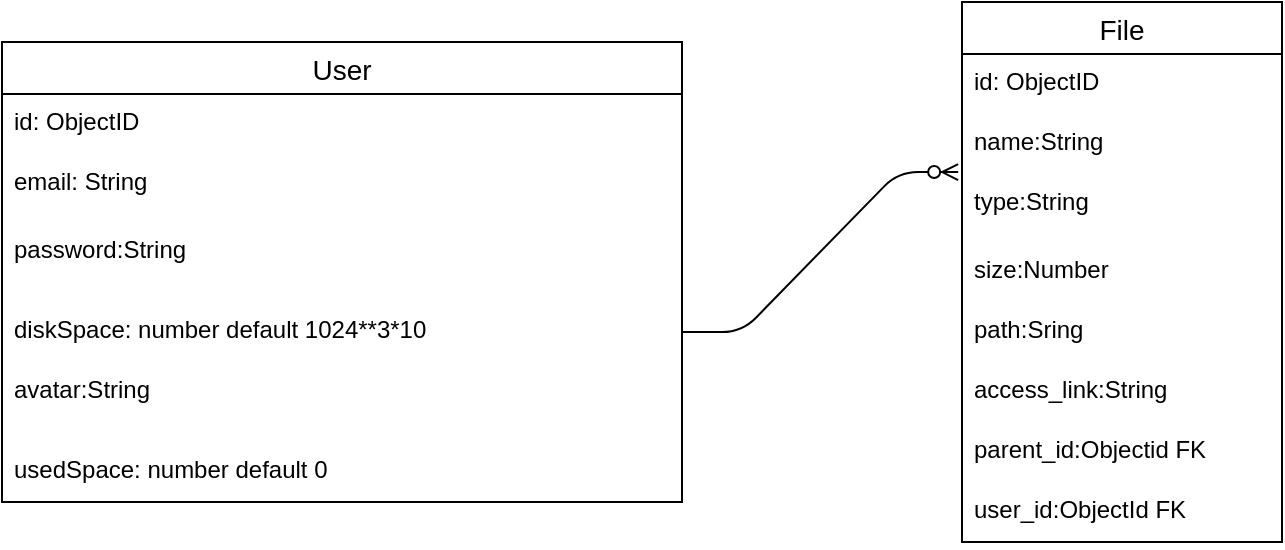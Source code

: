 <mxfile>
    <diagram id="Ot8eZAuPHXr-D65rktqU" name="Page-1">
        <mxGraphModel dx="1208" dy="665" grid="1" gridSize="10" guides="1" tooltips="1" connect="1" arrows="1" fold="1" page="1" pageScale="1" pageWidth="827" pageHeight="1169" math="0" shadow="0">
            <root>
                <mxCell id="0"/>
                <mxCell id="1" parent="0"/>
                <mxCell id="2goe3kojhokWxFEbTn4K-17" value="User" style="swimlane;fontStyle=0;childLayout=stackLayout;horizontal=1;startSize=26;horizontalStack=0;resizeParent=1;resizeParentMax=0;resizeLast=0;collapsible=1;marginBottom=0;align=center;fontSize=14;" parent="1" vertex="1">
                    <mxGeometry x="210" y="280" width="340" height="230" as="geometry"/>
                </mxCell>
                <mxCell id="2goe3kojhokWxFEbTn4K-18" value="id: ObjectID" style="text;strokeColor=none;fillColor=none;spacingLeft=4;spacingRight=4;overflow=hidden;rotatable=0;points=[[0,0.5],[1,0.5]];portConstraint=eastwest;fontSize=12;" parent="2goe3kojhokWxFEbTn4K-17" vertex="1">
                    <mxGeometry y="26" width="340" height="30" as="geometry"/>
                </mxCell>
                <mxCell id="2goe3kojhokWxFEbTn4K-19" value="email: String&#10;" style="text;strokeColor=none;fillColor=none;spacingLeft=4;spacingRight=4;overflow=hidden;rotatable=0;points=[[0,0.5],[1,0.5]];portConstraint=eastwest;fontSize=12;" parent="2goe3kojhokWxFEbTn4K-17" vertex="1">
                    <mxGeometry y="56" width="340" height="34" as="geometry"/>
                </mxCell>
                <mxCell id="2goe3kojhokWxFEbTn4K-21" value="password:String" style="text;strokeColor=none;fillColor=none;spacingLeft=4;spacingRight=4;overflow=hidden;rotatable=0;points=[[0,0.5],[1,0.5]];portConstraint=eastwest;fontSize=12;" parent="2goe3kojhokWxFEbTn4K-17" vertex="1">
                    <mxGeometry y="90" width="340" height="40" as="geometry"/>
                </mxCell>
                <mxCell id="2goe3kojhokWxFEbTn4K-22" value="diskSpace: number default 1024**3*10" style="text;strokeColor=none;fillColor=none;spacingLeft=4;spacingRight=4;overflow=hidden;rotatable=0;points=[[0,0.5],[1,0.5]];portConstraint=eastwest;fontSize=12;" parent="2goe3kojhokWxFEbTn4K-17" vertex="1">
                    <mxGeometry y="130" width="340" height="30" as="geometry"/>
                </mxCell>
                <mxCell id="2goe3kojhokWxFEbTn4K-20" value="avatar:String" style="text;strokeColor=none;fillColor=none;spacingLeft=4;spacingRight=4;overflow=hidden;rotatable=0;points=[[0,0.5],[1,0.5]];portConstraint=eastwest;fontSize=12;" parent="2goe3kojhokWxFEbTn4K-17" vertex="1">
                    <mxGeometry y="160" width="340" height="40" as="geometry"/>
                </mxCell>
                <mxCell id="2" value="usedSpace: number default 0" style="text;strokeColor=none;fillColor=none;spacingLeft=4;spacingRight=4;overflow=hidden;rotatable=0;points=[[0,0.5],[1,0.5]];portConstraint=eastwest;fontSize=12;" parent="2goe3kojhokWxFEbTn4K-17" vertex="1">
                    <mxGeometry y="200" width="340" height="30" as="geometry"/>
                </mxCell>
                <mxCell id="2goe3kojhokWxFEbTn4K-27" value="File" style="swimlane;fontStyle=0;childLayout=stackLayout;horizontal=1;startSize=26;horizontalStack=0;resizeParent=1;resizeParentMax=0;resizeLast=0;collapsible=1;marginBottom=0;align=center;fontSize=14;" parent="1" vertex="1">
                    <mxGeometry x="690" y="260" width="160" height="270" as="geometry"/>
                </mxCell>
                <mxCell id="2goe3kojhokWxFEbTn4K-28" value="id: ObjectID" style="text;strokeColor=none;fillColor=none;spacingLeft=4;spacingRight=4;overflow=hidden;rotatable=0;points=[[0,0.5],[1,0.5]];portConstraint=eastwest;fontSize=12;" parent="2goe3kojhokWxFEbTn4K-27" vertex="1">
                    <mxGeometry y="26" width="160" height="30" as="geometry"/>
                </mxCell>
                <mxCell id="2goe3kojhokWxFEbTn4K-29" value="name:String" style="text;strokeColor=none;fillColor=none;spacingLeft=4;spacingRight=4;overflow=hidden;rotatable=0;points=[[0,0.5],[1,0.5]];portConstraint=eastwest;fontSize=12;" parent="2goe3kojhokWxFEbTn4K-27" vertex="1">
                    <mxGeometry y="56" width="160" height="30" as="geometry"/>
                </mxCell>
                <mxCell id="2goe3kojhokWxFEbTn4K-30" value="type:String" style="text;strokeColor=none;fillColor=none;spacingLeft=4;spacingRight=4;overflow=hidden;rotatable=0;points=[[0,0.5],[1,0.5]];portConstraint=eastwest;fontSize=12;" parent="2goe3kojhokWxFEbTn4K-27" vertex="1">
                    <mxGeometry y="86" width="160" height="34" as="geometry"/>
                </mxCell>
                <mxCell id="2goe3kojhokWxFEbTn4K-31" value="size:Number&#10;" style="text;strokeColor=none;fillColor=none;spacingLeft=4;spacingRight=4;overflow=hidden;rotatable=0;points=[[0,0.5],[1,0.5]];portConstraint=eastwest;fontSize=12;" parent="2goe3kojhokWxFEbTn4K-27" vertex="1">
                    <mxGeometry y="120" width="160" height="30" as="geometry"/>
                </mxCell>
                <mxCell id="3" value="path:Sring" style="text;strokeColor=none;fillColor=none;spacingLeft=4;spacingRight=4;overflow=hidden;rotatable=0;points=[[0,0.5],[1,0.5]];portConstraint=eastwest;fontSize=12;" vertex="1" parent="2goe3kojhokWxFEbTn4K-27">
                    <mxGeometry y="150" width="160" height="30" as="geometry"/>
                </mxCell>
                <mxCell id="2goe3kojhokWxFEbTn4K-34" value="access_link:String" style="text;strokeColor=none;fillColor=none;spacingLeft=4;spacingRight=4;overflow=hidden;rotatable=0;points=[[0,0.5],[1,0.5]];portConstraint=eastwest;fontSize=12;" parent="2goe3kojhokWxFEbTn4K-27" vertex="1">
                    <mxGeometry y="180" width="160" height="30" as="geometry"/>
                </mxCell>
                <mxCell id="2goe3kojhokWxFEbTn4K-33" value="parent_id:Objectid FK" style="text;strokeColor=none;fillColor=none;spacingLeft=4;spacingRight=4;overflow=hidden;rotatable=0;points=[[0,0.5],[1,0.5]];portConstraint=eastwest;fontSize=12;" parent="2goe3kojhokWxFEbTn4K-27" vertex="1">
                    <mxGeometry y="210" width="160" height="30" as="geometry"/>
                </mxCell>
                <mxCell id="2goe3kojhokWxFEbTn4K-32" value="user_id:ObjectId FK" style="text;strokeColor=none;fillColor=none;spacingLeft=4;spacingRight=4;overflow=hidden;rotatable=0;points=[[0,0.5],[1,0.5]];portConstraint=eastwest;fontSize=12;" parent="2goe3kojhokWxFEbTn4K-27" vertex="1">
                    <mxGeometry y="240" width="160" height="30" as="geometry"/>
                </mxCell>
                <mxCell id="2goe3kojhokWxFEbTn4K-36" value="" style="edgeStyle=entityRelationEdgeStyle;fontSize=12;html=1;endArrow=ERzeroToMany;endFill=1;exitX=1;exitY=0.5;exitDx=0;exitDy=0;entryX=-0.012;entryY=-0.029;entryDx=0;entryDy=0;entryPerimeter=0;" parent="1" source="2goe3kojhokWxFEbTn4K-22" target="2goe3kojhokWxFEbTn4K-30" edge="1">
                    <mxGeometry width="100" height="100" relative="1" as="geometry">
                        <mxPoint x="230" y="400" as="sourcePoint"/>
                        <mxPoint x="330" y="300" as="targetPoint"/>
                    </mxGeometry>
                </mxCell>
            </root>
        </mxGraphModel>
    </diagram>
</mxfile>